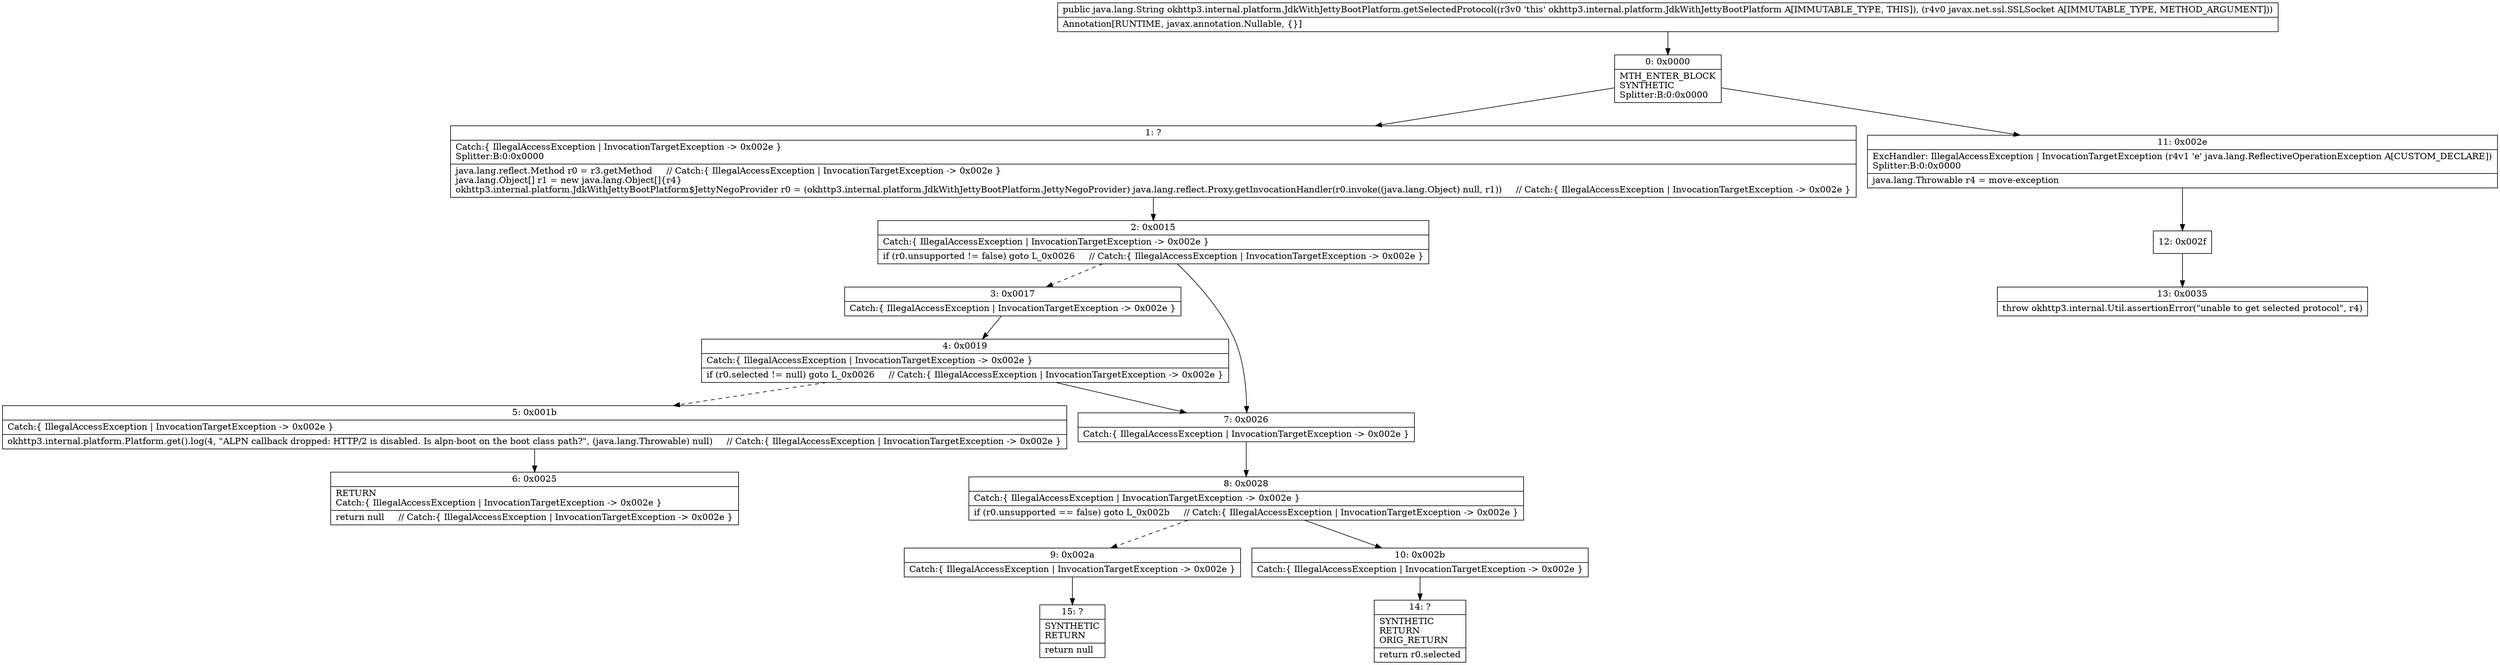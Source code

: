 digraph "CFG forokhttp3.internal.platform.JdkWithJettyBootPlatform.getSelectedProtocol(Ljavax\/net\/ssl\/SSLSocket;)Ljava\/lang\/String;" {
Node_0 [shape=record,label="{0\:\ 0x0000|MTH_ENTER_BLOCK\lSYNTHETIC\lSplitter:B:0:0x0000\l}"];
Node_1 [shape=record,label="{1\:\ ?|Catch:\{ IllegalAccessException \| InvocationTargetException \-\> 0x002e \}\lSplitter:B:0:0x0000\l|java.lang.reflect.Method r0 = r3.getMethod     \/\/ Catch:\{ IllegalAccessException \| InvocationTargetException \-\> 0x002e \}\ljava.lang.Object[] r1 = new java.lang.Object[]\{r4\}\lokhttp3.internal.platform.JdkWithJettyBootPlatform$JettyNegoProvider r0 = (okhttp3.internal.platform.JdkWithJettyBootPlatform.JettyNegoProvider) java.lang.reflect.Proxy.getInvocationHandler(r0.invoke((java.lang.Object) null, r1))     \/\/ Catch:\{ IllegalAccessException \| InvocationTargetException \-\> 0x002e \}\l}"];
Node_2 [shape=record,label="{2\:\ 0x0015|Catch:\{ IllegalAccessException \| InvocationTargetException \-\> 0x002e \}\l|if (r0.unsupported != false) goto L_0x0026     \/\/ Catch:\{ IllegalAccessException \| InvocationTargetException \-\> 0x002e \}\l}"];
Node_3 [shape=record,label="{3\:\ 0x0017|Catch:\{ IllegalAccessException \| InvocationTargetException \-\> 0x002e \}\l}"];
Node_4 [shape=record,label="{4\:\ 0x0019|Catch:\{ IllegalAccessException \| InvocationTargetException \-\> 0x002e \}\l|if (r0.selected != null) goto L_0x0026     \/\/ Catch:\{ IllegalAccessException \| InvocationTargetException \-\> 0x002e \}\l}"];
Node_5 [shape=record,label="{5\:\ 0x001b|Catch:\{ IllegalAccessException \| InvocationTargetException \-\> 0x002e \}\l|okhttp3.internal.platform.Platform.get().log(4, \"ALPN callback dropped: HTTP\/2 is disabled. Is alpn\-boot on the boot class path?\", (java.lang.Throwable) null)     \/\/ Catch:\{ IllegalAccessException \| InvocationTargetException \-\> 0x002e \}\l}"];
Node_6 [shape=record,label="{6\:\ 0x0025|RETURN\lCatch:\{ IllegalAccessException \| InvocationTargetException \-\> 0x002e \}\l|return null     \/\/ Catch:\{ IllegalAccessException \| InvocationTargetException \-\> 0x002e \}\l}"];
Node_7 [shape=record,label="{7\:\ 0x0026|Catch:\{ IllegalAccessException \| InvocationTargetException \-\> 0x002e \}\l}"];
Node_8 [shape=record,label="{8\:\ 0x0028|Catch:\{ IllegalAccessException \| InvocationTargetException \-\> 0x002e \}\l|if (r0.unsupported == false) goto L_0x002b     \/\/ Catch:\{ IllegalAccessException \| InvocationTargetException \-\> 0x002e \}\l}"];
Node_9 [shape=record,label="{9\:\ 0x002a|Catch:\{ IllegalAccessException \| InvocationTargetException \-\> 0x002e \}\l}"];
Node_10 [shape=record,label="{10\:\ 0x002b|Catch:\{ IllegalAccessException \| InvocationTargetException \-\> 0x002e \}\l}"];
Node_11 [shape=record,label="{11\:\ 0x002e|ExcHandler: IllegalAccessException \| InvocationTargetException (r4v1 'e' java.lang.ReflectiveOperationException A[CUSTOM_DECLARE])\lSplitter:B:0:0x0000\l|java.lang.Throwable r4 = move\-exception\l}"];
Node_12 [shape=record,label="{12\:\ 0x002f}"];
Node_13 [shape=record,label="{13\:\ 0x0035|throw okhttp3.internal.Util.assertionError(\"unable to get selected protocol\", r4)\l}"];
Node_14 [shape=record,label="{14\:\ ?|SYNTHETIC\lRETURN\lORIG_RETURN\l|return r0.selected\l}"];
Node_15 [shape=record,label="{15\:\ ?|SYNTHETIC\lRETURN\l|return null\l}"];
MethodNode[shape=record,label="{public java.lang.String okhttp3.internal.platform.JdkWithJettyBootPlatform.getSelectedProtocol((r3v0 'this' okhttp3.internal.platform.JdkWithJettyBootPlatform A[IMMUTABLE_TYPE, THIS]), (r4v0 javax.net.ssl.SSLSocket A[IMMUTABLE_TYPE, METHOD_ARGUMENT]))  | Annotation[RUNTIME, javax.annotation.Nullable, \{\}]\l}"];
MethodNode -> Node_0;
Node_0 -> Node_1;
Node_0 -> Node_11;
Node_1 -> Node_2;
Node_2 -> Node_3[style=dashed];
Node_2 -> Node_7;
Node_3 -> Node_4;
Node_4 -> Node_5[style=dashed];
Node_4 -> Node_7;
Node_5 -> Node_6;
Node_7 -> Node_8;
Node_8 -> Node_9[style=dashed];
Node_8 -> Node_10;
Node_9 -> Node_15;
Node_10 -> Node_14;
Node_11 -> Node_12;
Node_12 -> Node_13;
}

